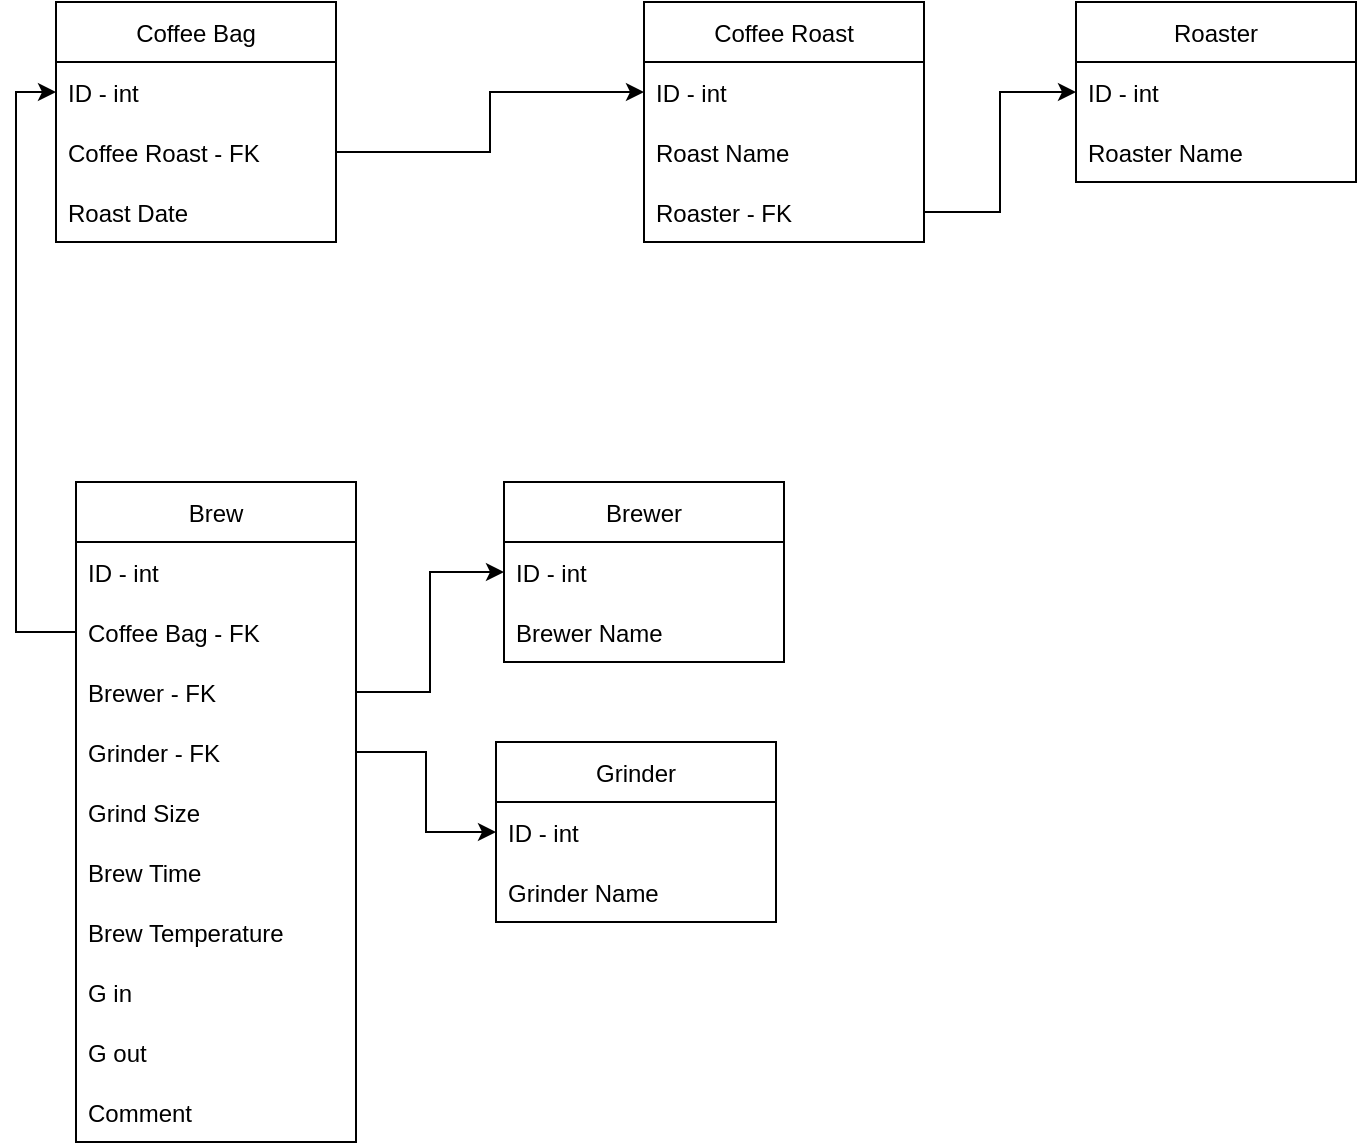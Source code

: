 <mxfile version="17.1.3" type="device"><diagram id="-VKOd8hb1K-OANWmcf4X" name="Page-1"><mxGraphModel dx="2062" dy="1140" grid="1" gridSize="10" guides="1" tooltips="1" connect="1" arrows="1" fold="1" page="1" pageScale="1" pageWidth="827" pageHeight="1169" math="0" shadow="0"><root><mxCell id="0"/><mxCell id="1" parent="0"/><mxCell id="qBW8eOZq_-xlYMTtFloP-1" value="Coffee Bag" style="swimlane;fontStyle=0;childLayout=stackLayout;horizontal=1;startSize=30;horizontalStack=0;resizeParent=1;resizeParentMax=0;resizeLast=0;collapsible=1;marginBottom=0;" vertex="1" parent="1"><mxGeometry x="120" y="150" width="140" height="120" as="geometry"/></mxCell><mxCell id="qBW8eOZq_-xlYMTtFloP-2" value="ID - int" style="text;strokeColor=none;fillColor=none;align=left;verticalAlign=middle;spacingLeft=4;spacingRight=4;overflow=hidden;points=[[0,0.5],[1,0.5]];portConstraint=eastwest;rotatable=0;" vertex="1" parent="qBW8eOZq_-xlYMTtFloP-1"><mxGeometry y="30" width="140" height="30" as="geometry"/></mxCell><mxCell id="qBW8eOZq_-xlYMTtFloP-3" value="Coffee Roast - FK" style="text;strokeColor=none;fillColor=none;align=left;verticalAlign=middle;spacingLeft=4;spacingRight=4;overflow=hidden;points=[[0,0.5],[1,0.5]];portConstraint=eastwest;rotatable=0;" vertex="1" parent="qBW8eOZq_-xlYMTtFloP-1"><mxGeometry y="60" width="140" height="30" as="geometry"/></mxCell><mxCell id="qBW8eOZq_-xlYMTtFloP-4" value="Roast Date" style="text;strokeColor=none;fillColor=none;align=left;verticalAlign=middle;spacingLeft=4;spacingRight=4;overflow=hidden;points=[[0,0.5],[1,0.5]];portConstraint=eastwest;rotatable=0;" vertex="1" parent="qBW8eOZq_-xlYMTtFloP-1"><mxGeometry y="90" width="140" height="30" as="geometry"/></mxCell><mxCell id="qBW8eOZq_-xlYMTtFloP-5" value="Coffee Roast" style="swimlane;fontStyle=0;childLayout=stackLayout;horizontal=1;startSize=30;horizontalStack=0;resizeParent=1;resizeParentMax=0;resizeLast=0;collapsible=1;marginBottom=0;" vertex="1" parent="1"><mxGeometry x="414" y="150" width="140" height="120" as="geometry"/></mxCell><mxCell id="qBW8eOZq_-xlYMTtFloP-6" value="ID - int" style="text;strokeColor=none;fillColor=none;align=left;verticalAlign=middle;spacingLeft=4;spacingRight=4;overflow=hidden;points=[[0,0.5],[1,0.5]];portConstraint=eastwest;rotatable=0;" vertex="1" parent="qBW8eOZq_-xlYMTtFloP-5"><mxGeometry y="30" width="140" height="30" as="geometry"/></mxCell><mxCell id="qBW8eOZq_-xlYMTtFloP-7" value="Roast Name" style="text;strokeColor=none;fillColor=none;align=left;verticalAlign=middle;spacingLeft=4;spacingRight=4;overflow=hidden;points=[[0,0.5],[1,0.5]];portConstraint=eastwest;rotatable=0;" vertex="1" parent="qBW8eOZq_-xlYMTtFloP-5"><mxGeometry y="60" width="140" height="30" as="geometry"/></mxCell><mxCell id="qBW8eOZq_-xlYMTtFloP-8" value="Roaster - FK" style="text;strokeColor=none;fillColor=none;align=left;verticalAlign=middle;spacingLeft=4;spacingRight=4;overflow=hidden;points=[[0,0.5],[1,0.5]];portConstraint=eastwest;rotatable=0;" vertex="1" parent="qBW8eOZq_-xlYMTtFloP-5"><mxGeometry y="90" width="140" height="30" as="geometry"/></mxCell><mxCell id="qBW8eOZq_-xlYMTtFloP-9" value="Roaster" style="swimlane;fontStyle=0;childLayout=stackLayout;horizontal=1;startSize=30;horizontalStack=0;resizeParent=1;resizeParentMax=0;resizeLast=0;collapsible=1;marginBottom=0;" vertex="1" parent="1"><mxGeometry x="630" y="150" width="140" height="90" as="geometry"/></mxCell><mxCell id="qBW8eOZq_-xlYMTtFloP-10" value="ID - int" style="text;strokeColor=none;fillColor=none;align=left;verticalAlign=middle;spacingLeft=4;spacingRight=4;overflow=hidden;points=[[0,0.5],[1,0.5]];portConstraint=eastwest;rotatable=0;" vertex="1" parent="qBW8eOZq_-xlYMTtFloP-9"><mxGeometry y="30" width="140" height="30" as="geometry"/></mxCell><mxCell id="qBW8eOZq_-xlYMTtFloP-11" value="Roaster Name" style="text;strokeColor=none;fillColor=none;align=left;verticalAlign=middle;spacingLeft=4;spacingRight=4;overflow=hidden;points=[[0,0.5],[1,0.5]];portConstraint=eastwest;rotatable=0;" vertex="1" parent="qBW8eOZq_-xlYMTtFloP-9"><mxGeometry y="60" width="140" height="30" as="geometry"/></mxCell><mxCell id="qBW8eOZq_-xlYMTtFloP-13" value="Brew" style="swimlane;fontStyle=0;childLayout=stackLayout;horizontal=1;startSize=30;horizontalStack=0;resizeParent=1;resizeParentMax=0;resizeLast=0;collapsible=1;marginBottom=0;" vertex="1" parent="1"><mxGeometry x="130" y="390" width="140" height="330" as="geometry"/></mxCell><mxCell id="qBW8eOZq_-xlYMTtFloP-14" value="ID - int" style="text;strokeColor=none;fillColor=none;align=left;verticalAlign=middle;spacingLeft=4;spacingRight=4;overflow=hidden;points=[[0,0.5],[1,0.5]];portConstraint=eastwest;rotatable=0;" vertex="1" parent="qBW8eOZq_-xlYMTtFloP-13"><mxGeometry y="30" width="140" height="30" as="geometry"/></mxCell><mxCell id="qBW8eOZq_-xlYMTtFloP-15" value="Coffee Bag - FK" style="text;strokeColor=none;fillColor=none;align=left;verticalAlign=middle;spacingLeft=4;spacingRight=4;overflow=hidden;points=[[0,0.5],[1,0.5]];portConstraint=eastwest;rotatable=0;" vertex="1" parent="qBW8eOZq_-xlYMTtFloP-13"><mxGeometry y="60" width="140" height="30" as="geometry"/></mxCell><mxCell id="qBW8eOZq_-xlYMTtFloP-16" value="Brewer - FK" style="text;strokeColor=none;fillColor=none;align=left;verticalAlign=middle;spacingLeft=4;spacingRight=4;overflow=hidden;points=[[0,0.5],[1,0.5]];portConstraint=eastwest;rotatable=0;" vertex="1" parent="qBW8eOZq_-xlYMTtFloP-13"><mxGeometry y="90" width="140" height="30" as="geometry"/></mxCell><mxCell id="qBW8eOZq_-xlYMTtFloP-17" value="Grinder - FK" style="text;strokeColor=none;fillColor=none;align=left;verticalAlign=middle;spacingLeft=4;spacingRight=4;overflow=hidden;points=[[0,0.5],[1,0.5]];portConstraint=eastwest;rotatable=0;" vertex="1" parent="qBW8eOZq_-xlYMTtFloP-13"><mxGeometry y="120" width="140" height="30" as="geometry"/></mxCell><mxCell id="qBW8eOZq_-xlYMTtFloP-18" value="Grind Size" style="text;strokeColor=none;fillColor=none;align=left;verticalAlign=middle;spacingLeft=4;spacingRight=4;overflow=hidden;points=[[0,0.5],[1,0.5]];portConstraint=eastwest;rotatable=0;" vertex="1" parent="qBW8eOZq_-xlYMTtFloP-13"><mxGeometry y="150" width="140" height="30" as="geometry"/></mxCell><mxCell id="qBW8eOZq_-xlYMTtFloP-19" value="Brew Time" style="text;strokeColor=none;fillColor=none;align=left;verticalAlign=middle;spacingLeft=4;spacingRight=4;overflow=hidden;points=[[0,0.5],[1,0.5]];portConstraint=eastwest;rotatable=0;" vertex="1" parent="qBW8eOZq_-xlYMTtFloP-13"><mxGeometry y="180" width="140" height="30" as="geometry"/></mxCell><mxCell id="qBW8eOZq_-xlYMTtFloP-38" value="Brew Temperature" style="text;strokeColor=none;fillColor=none;align=left;verticalAlign=middle;spacingLeft=4;spacingRight=4;overflow=hidden;points=[[0,0.5],[1,0.5]];portConstraint=eastwest;rotatable=0;" vertex="1" parent="qBW8eOZq_-xlYMTtFloP-13"><mxGeometry y="210" width="140" height="30" as="geometry"/></mxCell><mxCell id="qBW8eOZq_-xlYMTtFloP-20" value="G in" style="text;strokeColor=none;fillColor=none;align=left;verticalAlign=middle;spacingLeft=4;spacingRight=4;overflow=hidden;points=[[0,0.5],[1,0.5]];portConstraint=eastwest;rotatable=0;" vertex="1" parent="qBW8eOZq_-xlYMTtFloP-13"><mxGeometry y="240" width="140" height="30" as="geometry"/></mxCell><mxCell id="qBW8eOZq_-xlYMTtFloP-21" value="G out" style="text;strokeColor=none;fillColor=none;align=left;verticalAlign=middle;spacingLeft=4;spacingRight=4;overflow=hidden;points=[[0,0.5],[1,0.5]];portConstraint=eastwest;rotatable=0;" vertex="1" parent="qBW8eOZq_-xlYMTtFloP-13"><mxGeometry y="270" width="140" height="30" as="geometry"/></mxCell><mxCell id="qBW8eOZq_-xlYMTtFloP-22" value="Comment" style="text;strokeColor=none;fillColor=none;align=left;verticalAlign=middle;spacingLeft=4;spacingRight=4;overflow=hidden;points=[[0,0.5],[1,0.5]];portConstraint=eastwest;rotatable=0;" vertex="1" parent="qBW8eOZq_-xlYMTtFloP-13"><mxGeometry y="300" width="140" height="30" as="geometry"/></mxCell><mxCell id="qBW8eOZq_-xlYMTtFloP-25" style="edgeStyle=orthogonalEdgeStyle;rounded=0;orthogonalLoop=1;jettySize=auto;html=1;exitX=1;exitY=0.5;exitDx=0;exitDy=0;entryX=0;entryY=0.5;entryDx=0;entryDy=0;" edge="1" parent="1" source="qBW8eOZq_-xlYMTtFloP-8" target="qBW8eOZq_-xlYMTtFloP-10"><mxGeometry relative="1" as="geometry"/></mxCell><mxCell id="qBW8eOZq_-xlYMTtFloP-26" style="edgeStyle=orthogonalEdgeStyle;rounded=0;orthogonalLoop=1;jettySize=auto;html=1;exitX=1;exitY=0.5;exitDx=0;exitDy=0;entryX=0;entryY=0.5;entryDx=0;entryDy=0;" edge="1" parent="1" source="qBW8eOZq_-xlYMTtFloP-3" target="qBW8eOZq_-xlYMTtFloP-6"><mxGeometry relative="1" as="geometry"/></mxCell><mxCell id="qBW8eOZq_-xlYMTtFloP-27" style="edgeStyle=orthogonalEdgeStyle;rounded=0;orthogonalLoop=1;jettySize=auto;html=1;exitX=0;exitY=0.5;exitDx=0;exitDy=0;entryX=0;entryY=0.5;entryDx=0;entryDy=0;" edge="1" parent="1" source="qBW8eOZq_-xlYMTtFloP-15" target="qBW8eOZq_-xlYMTtFloP-2"><mxGeometry relative="1" as="geometry"/></mxCell><mxCell id="qBW8eOZq_-xlYMTtFloP-28" value="Brewer" style="swimlane;fontStyle=0;childLayout=stackLayout;horizontal=1;startSize=30;horizontalStack=0;resizeParent=1;resizeParentMax=0;resizeLast=0;collapsible=1;marginBottom=0;" vertex="1" parent="1"><mxGeometry x="344" y="390" width="140" height="90" as="geometry"/></mxCell><mxCell id="qBW8eOZq_-xlYMTtFloP-29" value="ID - int" style="text;strokeColor=none;fillColor=none;align=left;verticalAlign=middle;spacingLeft=4;spacingRight=4;overflow=hidden;points=[[0,0.5],[1,0.5]];portConstraint=eastwest;rotatable=0;" vertex="1" parent="qBW8eOZq_-xlYMTtFloP-28"><mxGeometry y="30" width="140" height="30" as="geometry"/></mxCell><mxCell id="qBW8eOZq_-xlYMTtFloP-30" value="Brewer Name" style="text;strokeColor=none;fillColor=none;align=left;verticalAlign=middle;spacingLeft=4;spacingRight=4;overflow=hidden;points=[[0,0.5],[1,0.5]];portConstraint=eastwest;rotatable=0;" vertex="1" parent="qBW8eOZq_-xlYMTtFloP-28"><mxGeometry y="60" width="140" height="30" as="geometry"/></mxCell><mxCell id="qBW8eOZq_-xlYMTtFloP-32" style="edgeStyle=orthogonalEdgeStyle;rounded=0;orthogonalLoop=1;jettySize=auto;html=1;exitX=1;exitY=0.5;exitDx=0;exitDy=0;entryX=0;entryY=0.5;entryDx=0;entryDy=0;" edge="1" parent="1" source="qBW8eOZq_-xlYMTtFloP-16" target="qBW8eOZq_-xlYMTtFloP-28"><mxGeometry relative="1" as="geometry"/></mxCell><mxCell id="qBW8eOZq_-xlYMTtFloP-33" value="Grinder" style="swimlane;fontStyle=0;childLayout=stackLayout;horizontal=1;startSize=30;horizontalStack=0;resizeParent=1;resizeParentMax=0;resizeLast=0;collapsible=1;marginBottom=0;" vertex="1" parent="1"><mxGeometry x="340" y="520" width="140" height="90" as="geometry"/></mxCell><mxCell id="qBW8eOZq_-xlYMTtFloP-34" value="ID - int" style="text;strokeColor=none;fillColor=none;align=left;verticalAlign=middle;spacingLeft=4;spacingRight=4;overflow=hidden;points=[[0,0.5],[1,0.5]];portConstraint=eastwest;rotatable=0;" vertex="1" parent="qBW8eOZq_-xlYMTtFloP-33"><mxGeometry y="30" width="140" height="30" as="geometry"/></mxCell><mxCell id="qBW8eOZq_-xlYMTtFloP-35" value="Grinder Name" style="text;strokeColor=none;fillColor=none;align=left;verticalAlign=middle;spacingLeft=4;spacingRight=4;overflow=hidden;points=[[0,0.5],[1,0.5]];portConstraint=eastwest;rotatable=0;" vertex="1" parent="qBW8eOZq_-xlYMTtFloP-33"><mxGeometry y="60" width="140" height="30" as="geometry"/></mxCell><mxCell id="qBW8eOZq_-xlYMTtFloP-37" style="edgeStyle=orthogonalEdgeStyle;rounded=0;orthogonalLoop=1;jettySize=auto;html=1;exitX=1;exitY=0.5;exitDx=0;exitDy=0;entryX=0;entryY=0.5;entryDx=0;entryDy=0;" edge="1" parent="1" source="qBW8eOZq_-xlYMTtFloP-17" target="qBW8eOZq_-xlYMTtFloP-34"><mxGeometry relative="1" as="geometry"/></mxCell></root></mxGraphModel></diagram></mxfile>